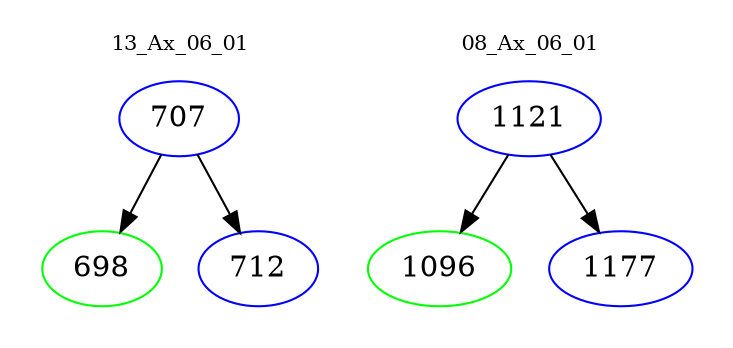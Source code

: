 digraph{
subgraph cluster_0 {
color = white
label = "13_Ax_06_01";
fontsize=10;
T0_707 [label="707", color="blue"]
T0_707 -> T0_698 [color="black"]
T0_698 [label="698", color="green"]
T0_707 -> T0_712 [color="black"]
T0_712 [label="712", color="blue"]
}
subgraph cluster_1 {
color = white
label = "08_Ax_06_01";
fontsize=10;
T1_1121 [label="1121", color="blue"]
T1_1121 -> T1_1096 [color="black"]
T1_1096 [label="1096", color="green"]
T1_1121 -> T1_1177 [color="black"]
T1_1177 [label="1177", color="blue"]
}
}
